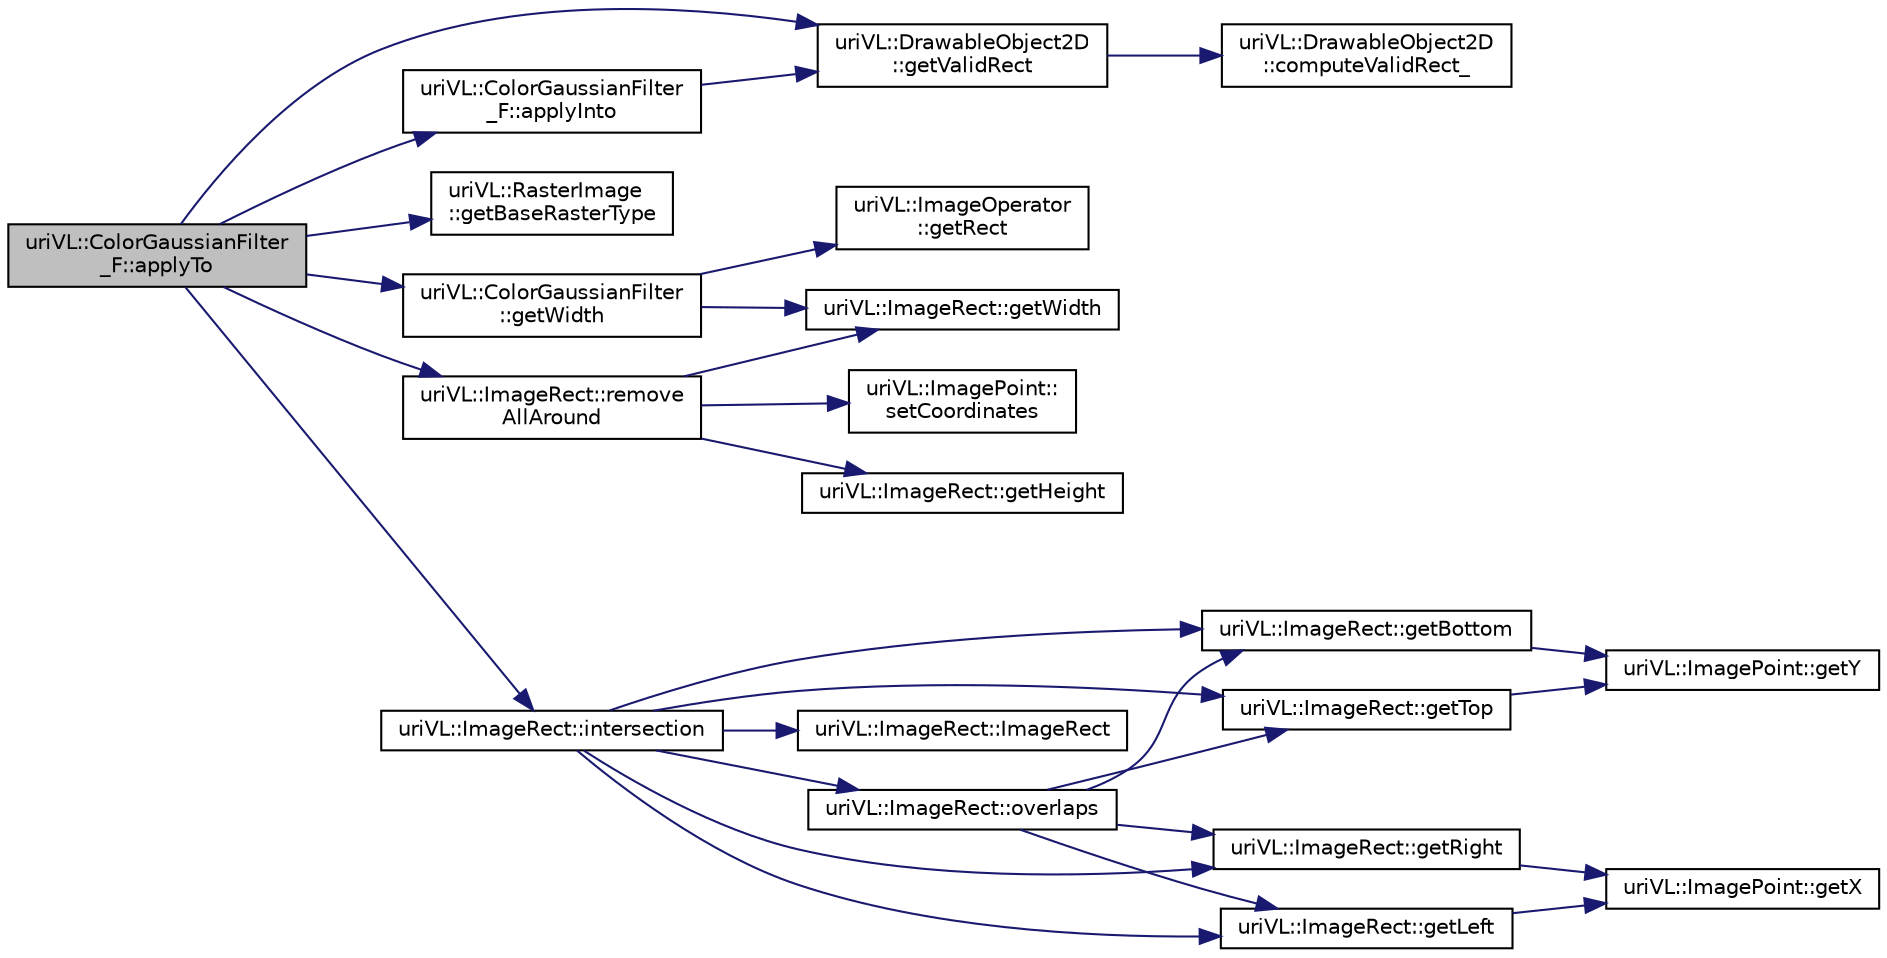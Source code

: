 digraph "uriVL::ColorGaussianFilter_F::applyTo"
{
  edge [fontname="Helvetica",fontsize="10",labelfontname="Helvetica",labelfontsize="10"];
  node [fontname="Helvetica",fontsize="10",shape=record];
  rankdir="LR";
  Node1 [label="uriVL::ColorGaussianFilter\l_F::applyTo",height=0.2,width=0.4,color="black", fillcolor="grey75", style="filled", fontcolor="black"];
  Node1 -> Node2 [color="midnightblue",fontsize="10",style="solid",fontname="Helvetica"];
  Node2 [label="uriVL::ColorGaussianFilter\l_F::applyInto",height=0.2,width=0.4,color="black", fillcolor="white", style="filled",URL="$classuriVL_1_1ColorGaussianFilter__F.html#ac90ccf3d0afd0b9d0d7b6134b6c59a36",tooltip="Applies this operator to a RasterImage and writes the result into a second RasterImage received as pa..."];
  Node2 -> Node3 [color="midnightblue",fontsize="10",style="solid",fontname="Helvetica"];
  Node3 [label="uriVL::DrawableObject2D\l::getValidRect",height=0.2,width=0.4,color="black", fillcolor="white", style="filled",URL="$classuriVL_1_1DrawableObject2D.html#ad654c2c5da02b3b20298c3eef4153874",tooltip="Returns the object&#39;s valid data rectangle. "];
  Node3 -> Node4 [color="midnightblue",fontsize="10",style="solid",fontname="Helvetica"];
  Node4 [label="uriVL::DrawableObject2D\l::computeValidRect_",height=0.2,width=0.4,color="black", fillcolor="white", style="filled",URL="$classuriVL_1_1DrawableObject2D.html#a9eb135fd212d80a8fbc3caa7e242d9dd",tooltip="Calculates the object&#39;s valid box. "];
  Node1 -> Node5 [color="midnightblue",fontsize="10",style="solid",fontname="Helvetica"];
  Node5 [label="uriVL::RasterImage\l::getBaseRasterType",height=0.2,width=0.4,color="black", fillcolor="white", style="filled",URL="$classuriVL_1_1RasterImage.html#a68815937f6a787e4541a33b108198baf",tooltip="Returns the image&#39;s base raster type. "];
  Node1 -> Node3 [color="midnightblue",fontsize="10",style="solid",fontname="Helvetica"];
  Node1 -> Node6 [color="midnightblue",fontsize="10",style="solid",fontname="Helvetica"];
  Node6 [label="uriVL::ColorGaussianFilter\l::getWidth",height=0.2,width=0.4,color="black", fillcolor="white", style="filled",URL="$classuriVL_1_1ColorGaussianFilter.html#a3ddfa7f102e78c98ed4b7318686de49b",tooltip="Returns the width of the filter. "];
  Node6 -> Node7 [color="midnightblue",fontsize="10",style="solid",fontname="Helvetica"];
  Node7 [label="uriVL::ImageOperator\l::getRect",height=0.2,width=0.4,color="black", fillcolor="white", style="filled",URL="$classuriVL_1_1ImageOperator.html#a5cde96bc2c983f75d57b85c6a080c245",tooltip="Returns a pointer to this operator&#39;s operation rectangle. "];
  Node6 -> Node8 [color="midnightblue",fontsize="10",style="solid",fontname="Helvetica"];
  Node8 [label="uriVL::ImageRect::getWidth",height=0.2,width=0.4,color="black", fillcolor="white", style="filled",URL="$classuriVL_1_1ImageRect.html#a1081dc6f638b33ebf30d0a43d51289ef",tooltip="Returns the width of the rectangle. "];
  Node1 -> Node9 [color="midnightblue",fontsize="10",style="solid",fontname="Helvetica"];
  Node9 [label="uriVL::ImageRect::intersection",height=0.2,width=0.4,color="black", fillcolor="white", style="filled",URL="$classuriVL_1_1ImageRect.html#a4efe309aec03dcdb3e12ff86a906e6fb",tooltip="Returns the intersection of the two rectangles received as parameters. "];
  Node9 -> Node10 [color="midnightblue",fontsize="10",style="solid",fontname="Helvetica"];
  Node10 [label="uriVL::ImageRect::overlaps",height=0.2,width=0.4,color="black", fillcolor="white", style="filled",URL="$classuriVL_1_1ImageRect.html#a707979de0d8a0079379467712866e200",tooltip="Indicates whether this rectangle and the one received as parameter overlap. "];
  Node10 -> Node11 [color="midnightblue",fontsize="10",style="solid",fontname="Helvetica"];
  Node11 [label="uriVL::ImageRect::getBottom",height=0.2,width=0.4,color="black", fillcolor="white", style="filled",URL="$classuriVL_1_1ImageRect.html#acb34c902550ecb25f7fa6ffb620aea71",tooltip="Returns the maximum y coordinate of the rectangle. "];
  Node11 -> Node12 [color="midnightblue",fontsize="10",style="solid",fontname="Helvetica"];
  Node12 [label="uriVL::ImagePoint::getY",height=0.2,width=0.4,color="black", fillcolor="white", style="filled",URL="$classuriVL_1_1ImagePoint.html#a4edda1ad5b1f3b39db3ac200dfddf016",tooltip="Returns the point&#39;s y coordinate. "];
  Node10 -> Node13 [color="midnightblue",fontsize="10",style="solid",fontname="Helvetica"];
  Node13 [label="uriVL::ImageRect::getTop",height=0.2,width=0.4,color="black", fillcolor="white", style="filled",URL="$classuriVL_1_1ImageRect.html#a2715b0a7b291354fd839a95ece0e0aba",tooltip="Returns the minimum y coordinate of the rectangle. "];
  Node13 -> Node12 [color="midnightblue",fontsize="10",style="solid",fontname="Helvetica"];
  Node10 -> Node14 [color="midnightblue",fontsize="10",style="solid",fontname="Helvetica"];
  Node14 [label="uriVL::ImageRect::getRight",height=0.2,width=0.4,color="black", fillcolor="white", style="filled",URL="$classuriVL_1_1ImageRect.html#a89884bd1866a1b7ffb67d4cc1ec1a052",tooltip="Returns the maximum x coordinate of the rectangle. "];
  Node14 -> Node15 [color="midnightblue",fontsize="10",style="solid",fontname="Helvetica"];
  Node15 [label="uriVL::ImagePoint::getX",height=0.2,width=0.4,color="black", fillcolor="white", style="filled",URL="$classuriVL_1_1ImagePoint.html#a4845eb34e164c8dffd9b366cf61f3f5b",tooltip="Returns the point&#39;s x coordinate. "];
  Node10 -> Node16 [color="midnightblue",fontsize="10",style="solid",fontname="Helvetica"];
  Node16 [label="uriVL::ImageRect::getLeft",height=0.2,width=0.4,color="black", fillcolor="white", style="filled",URL="$classuriVL_1_1ImageRect.html#a38bd531df6bd6c4892bca1a690feda13",tooltip="Returns the minimum x coordinate of the rectangle. "];
  Node16 -> Node15 [color="midnightblue",fontsize="10",style="solid",fontname="Helvetica"];
  Node9 -> Node16 [color="midnightblue",fontsize="10",style="solid",fontname="Helvetica"];
  Node9 -> Node14 [color="midnightblue",fontsize="10",style="solid",fontname="Helvetica"];
  Node9 -> Node13 [color="midnightblue",fontsize="10",style="solid",fontname="Helvetica"];
  Node9 -> Node11 [color="midnightblue",fontsize="10",style="solid",fontname="Helvetica"];
  Node9 -> Node17 [color="midnightblue",fontsize="10",style="solid",fontname="Helvetica"];
  Node17 [label="uriVL::ImageRect::ImageRect",height=0.2,width=0.4,color="black", fillcolor="white", style="filled",URL="$classuriVL_1_1ImageRect.html#ab5d9afae21bbf5cd673a0161390e63e2",tooltip="Default Constructor. "];
  Node1 -> Node18 [color="midnightblue",fontsize="10",style="solid",fontname="Helvetica"];
  Node18 [label="uriVL::ImageRect::remove\lAllAround",height=0.2,width=0.4,color="black", fillcolor="white", style="filled",URL="$classuriVL_1_1ImageRect.html#a9384f21dcbba6507858108dd8cf7a8ba",tooltip="Removes n elements all around the rectangle. "];
  Node18 -> Node8 [color="midnightblue",fontsize="10",style="solid",fontname="Helvetica"];
  Node18 -> Node19 [color="midnightblue",fontsize="10",style="solid",fontname="Helvetica"];
  Node19 [label="uriVL::ImageRect::getHeight",height=0.2,width=0.4,color="black", fillcolor="white", style="filled",URL="$classuriVL_1_1ImageRect.html#aa757d85ab5d5230bc0ca53f5960e14f3",tooltip="Returns the height of the rectangle. "];
  Node18 -> Node20 [color="midnightblue",fontsize="10",style="solid",fontname="Helvetica"];
  Node20 [label="uriVL::ImagePoint::\lsetCoordinates",height=0.2,width=0.4,color="black", fillcolor="white", style="filled",URL="$classuriVL_1_1ImagePoint.html#a253b7c2ab33d684a29059591f107802a",tooltip="Assigns new coordinates to the pixel. "];
}
